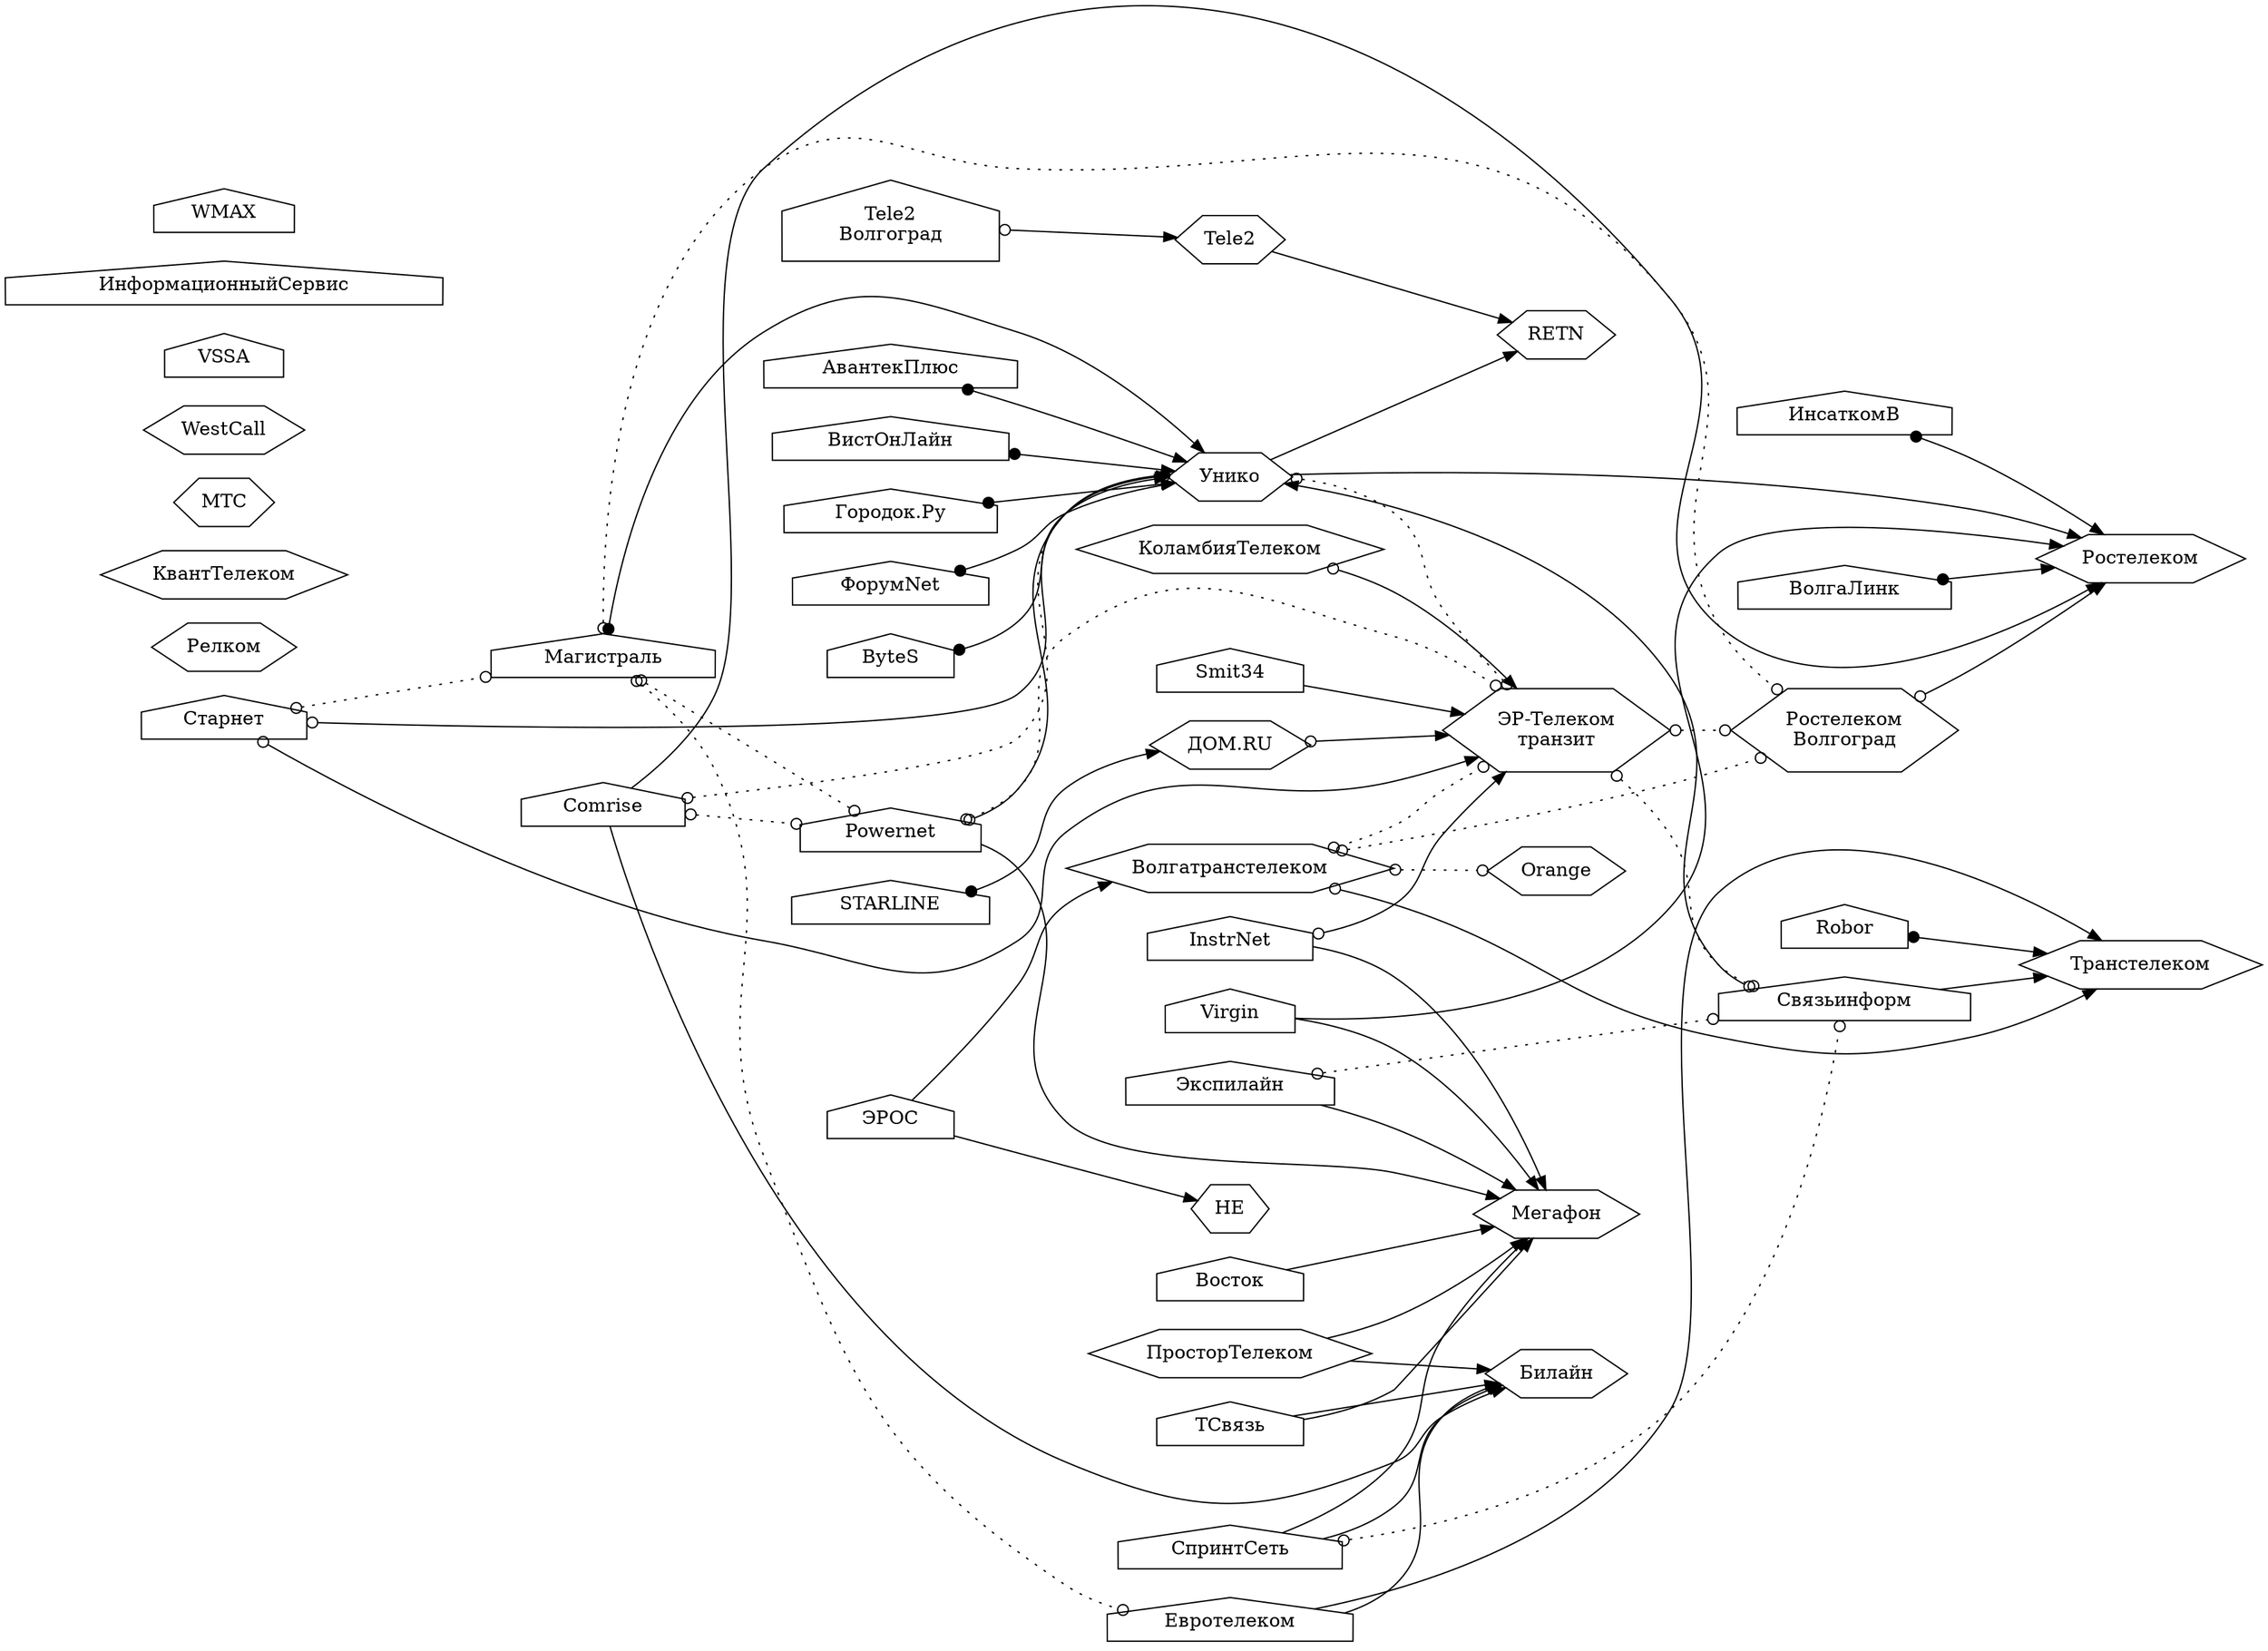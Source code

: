 digraph ispgraph {

rankdir = LR;
node [shape=house;];

Унико, ДомРу, ЭрТелеком, Транстелеком, Волгатранстелеком, Релком [shape=hexagon;];
Мегафон, Вымпелком, КоламбияТелеком, Ростелеком, HE, КвантТелеком [shape=hexagon;];
Tele2, МТС, ЮТК, Orange, ПросторТелеком, WestCall, RETN [shape=hexagon;];

ДомРу [label="ДОМ.RU"];
ЭрТелеком [label="ЭР-Телеком\nтранзит"];
ЮТК [label="Ростелеком\nВолгоград"];
Вымпелком [label="Билайн"];
ГородокТочкаРу [label="Городок.Ру"];
СМАРТС [label="Tele2\nВолгоград"];

subgraph backbone {/*Собственная опорная сеть*/
Транстелеком;
Мегафон;
Вымпелком;
Ростелеком;
HE;
МТС;
Orange;
ЭрТелеком;
WestCall;
};

subgraph Ростелеком {/*Провайдеры члены Ростелеком*/
Ростелеком;
ЮТК;
};

subgraph ЭрТелекомХолдинг {/*ЭР-Телеком*/
ДомРу;
ЭрТелеком;
КоламбияТелеком;
};

{/*Отсутствует информация о подключении*/
VSSA;
ИнформационныйСервис;
WMAX;
};


{/*Магистральные связи*/

Связьинформ -> Транстелеком;

Tele2 -> RETN;

СпринтСеть -> Вымпелком;
СпринтСеть -> Мегафон;

Экспилайн -> Мегафон;

ЭРОС -> Волгатранстелеком;
ЭРОС -> HE;


Comrise -> Ростелеком;
Comrise -> Вымпелком;

Powernet -> Мегафон;

Евротелеком -> Транстелеком;
Евротелеком -> Вымпелком;

Virgin -> Мегафон;
Virgin -> Ростелеком;

Унико -> Ростелеком;
Унико -> RETN;

ПросторТелеком -> Вымпелком;
ПросторТелеком -> Мегафон;

InstrNet -> Мегафон;

ТСвязь -> Мегафон;
ТСвязь -> Вымпелком;

Восток -> Мегафон;

Smit34 -> ЭрТелеком;

{/*Пиринг с магистральным оператором*/
edge [dir=both; arrowtail=odot;];

Связьинформ -> Унико;

Старнет -> Унико;
Старнет -> ЭрТелеком;

Powernet -> Унико;

ЮТК -> Ростелеком;

Волгатранстелеком -> Транстелеком;

ДомРу -> ЭрТелеком;
КоламбияТелеком -> ЭрТелеком;

InstrNet -> ЭрТелеком;

СМАРТС -> Tele2;

};

{/*Маршрутизация на оборудовании магистрального оператора*/
edge [dir=both; arrowtail=dot;];

ВолгаЛинк -> Ростелеком;
ИнсаткомВ -> Ростелеком;
Магистраль -> Унико;
ГородокТочкаРу -> Унико;
ФорумNet -> Унико;
ByteS -> Унико;
АвантекПлюс -> Унико;
Robor -> Транстелеком;
ВистОнЛайн -> Унико;
STARLINE -> ДомРу;
};

};

{/*Пиринг*/

edge [dir=both; arrowhead=odot; arrowtail=odot; style=dotted;];

СпринтСеть -> Связьинформ;

Старнет -> Магистраль;

Экспилайн -> Связьинформ;

Comrise -> Унико;
Comrise -> Powernet;

Powernet -> ЭрТелеком;

Магистраль -> Powernet;
Магистраль -> ЮТК;
Магистраль -> Евротелеком;

Унико -> ЭрТелеком;

Волгатранстелеком -> ЮТК;
Волгатранстелеком -> ЭрТелеком;
Волгатранстелеком -> Orange;

ЭрТелеком -> ЮТК;
ЭрТелеком -> Связьинформ;

};

}